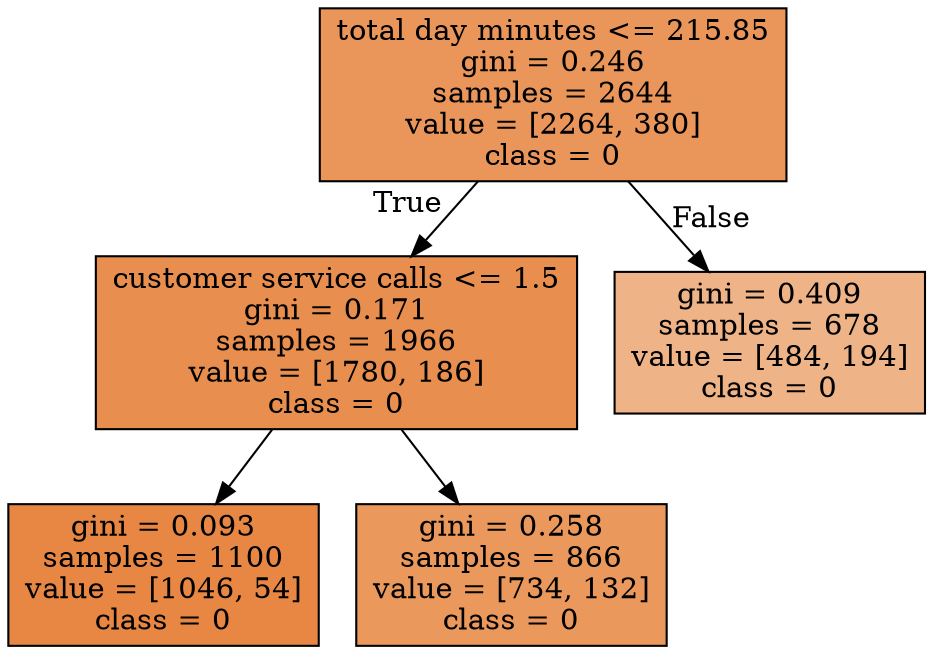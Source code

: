 digraph Tree {
node [shape=box, style="filled", color="black"] ;
0 [label="total day minutes <= 215.85\ngini = 0.246\nsamples = 2644\nvalue = [2264, 380]\nclass = 0", fillcolor="#e58139d4"] ;
1 [label="customer service calls <= 1.5\ngini = 0.171\nsamples = 1966\nvalue = [1780, 186]\nclass = 0", fillcolor="#e58139e4"] ;
0 -> 1 [labeldistance=2.5, labelangle=45, headlabel="True"] ;
2 [label="gini = 0.093\nsamples = 1100\nvalue = [1046, 54]\nclass = 0", fillcolor="#e58139f2"] ;
1 -> 2 ;
3 [label="gini = 0.258\nsamples = 866\nvalue = [734, 132]\nclass = 0", fillcolor="#e58139d1"] ;
1 -> 3 ;
4 [label="gini = 0.409\nsamples = 678\nvalue = [484, 194]\nclass = 0", fillcolor="#e5813999"] ;
0 -> 4 [labeldistance=2.5, labelangle=-45, headlabel="False"] ;
}